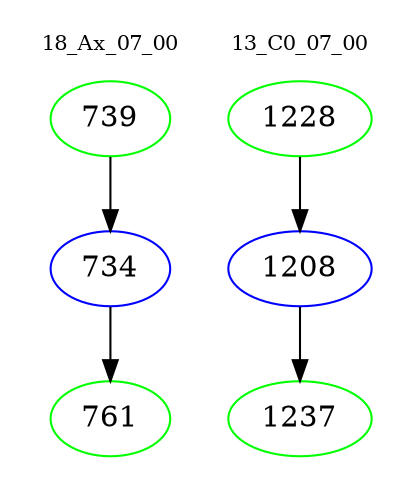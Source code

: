digraph{
subgraph cluster_0 {
color = white
label = "18_Ax_07_00";
fontsize=10;
T0_739 [label="739", color="green"]
T0_739 -> T0_734 [color="black"]
T0_734 [label="734", color="blue"]
T0_734 -> T0_761 [color="black"]
T0_761 [label="761", color="green"]
}
subgraph cluster_1 {
color = white
label = "13_C0_07_00";
fontsize=10;
T1_1228 [label="1228", color="green"]
T1_1228 -> T1_1208 [color="black"]
T1_1208 [label="1208", color="blue"]
T1_1208 -> T1_1237 [color="black"]
T1_1237 [label="1237", color="green"]
}
}
